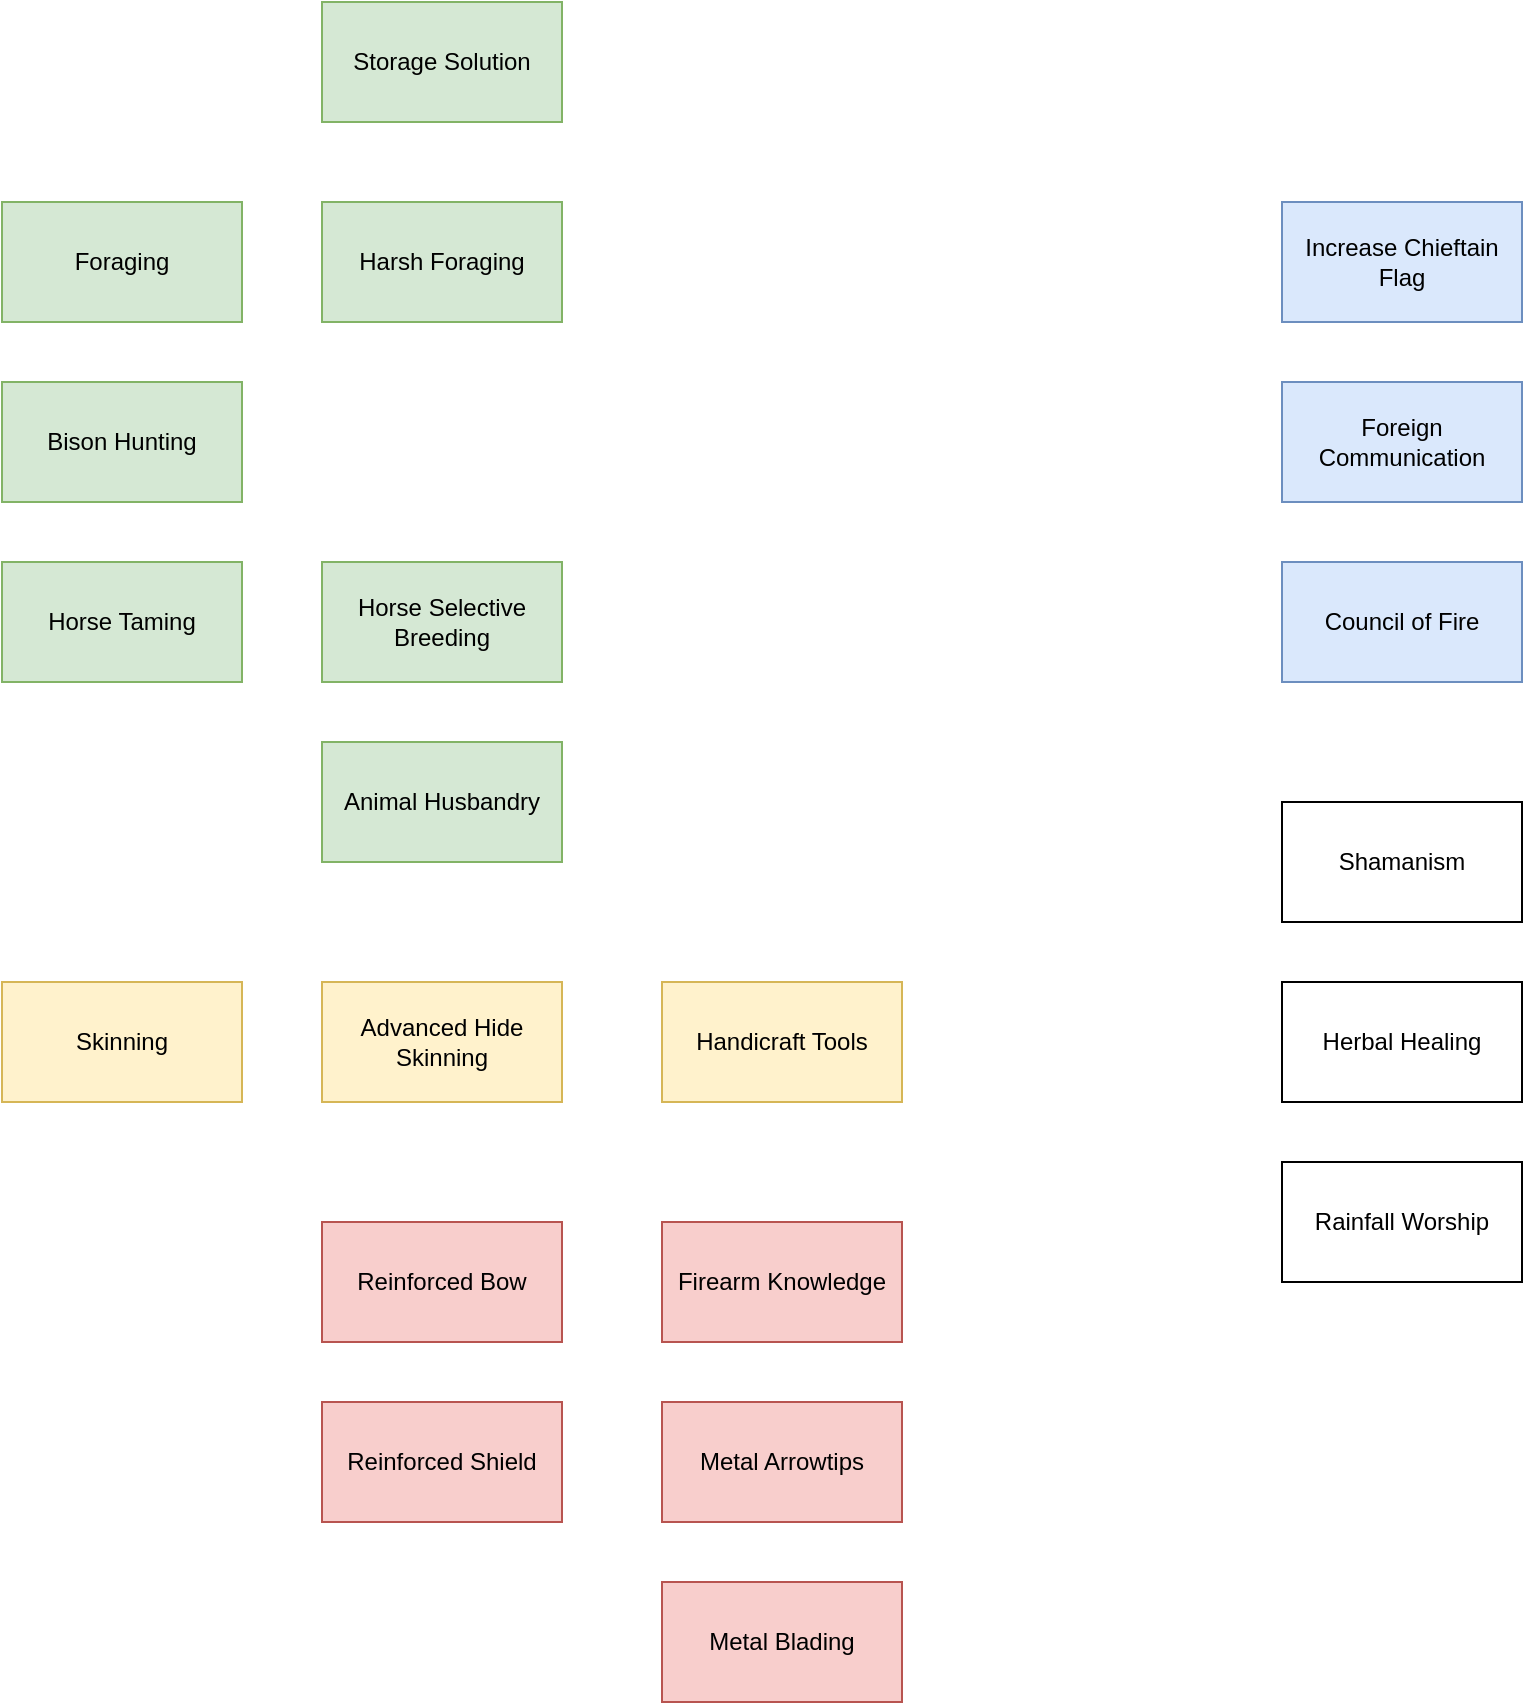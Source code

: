 <mxfile version="24.5.2" type="github">
  <diagram name="Page-1" id="UgdC-4bV6LWBSdgT-otf">
    <mxGraphModel dx="1373" dy="1543" grid="1" gridSize="10" guides="1" tooltips="1" connect="1" arrows="1" fold="1" page="1" pageScale="1" pageWidth="850" pageHeight="1100" math="0" shadow="0">
      <root>
        <mxCell id="0" />
        <mxCell id="1" parent="0" />
        <mxCell id="G6sVL2a6K9RXescYp-5z-1" value="Bison Hunting" style="rounded=0;whiteSpace=wrap;html=1;fillColor=#d5e8d4;strokeColor=#82b366;" vertex="1" parent="1">
          <mxGeometry x="110" y="50" width="120" height="60" as="geometry" />
        </mxCell>
        <mxCell id="G6sVL2a6K9RXescYp-5z-2" value="Horse Selective Breeding" style="rounded=0;whiteSpace=wrap;html=1;fillColor=#d5e8d4;strokeColor=#82b366;" vertex="1" parent="1">
          <mxGeometry x="270" y="140" width="120" height="60" as="geometry" />
        </mxCell>
        <mxCell id="G6sVL2a6K9RXescYp-5z-3" value="Animal Husbandry" style="rounded=0;whiteSpace=wrap;html=1;fillColor=#d5e8d4;strokeColor=#82b366;" vertex="1" parent="1">
          <mxGeometry x="270" y="230" width="120" height="60" as="geometry" />
        </mxCell>
        <mxCell id="G6sVL2a6K9RXescYp-5z-4" value="Foraging" style="rounded=0;whiteSpace=wrap;html=1;fillColor=#d5e8d4;strokeColor=#82b366;" vertex="1" parent="1">
          <mxGeometry x="110" y="-40" width="120" height="60" as="geometry" />
        </mxCell>
        <mxCell id="G6sVL2a6K9RXescYp-5z-5" value="Harsh Foraging" style="rounded=0;whiteSpace=wrap;html=1;fillColor=#d5e8d4;strokeColor=#82b366;" vertex="1" parent="1">
          <mxGeometry x="270" y="-40" width="120" height="60" as="geometry" />
        </mxCell>
        <mxCell id="G6sVL2a6K9RXescYp-5z-6" value="Storage Solution" style="rounded=0;whiteSpace=wrap;html=1;fillColor=#d5e8d4;strokeColor=#82b366;" vertex="1" parent="1">
          <mxGeometry x="270" y="-140" width="120" height="60" as="geometry" />
        </mxCell>
        <mxCell id="G6sVL2a6K9RXescYp-5z-7" value="Advanced Hide Skinning" style="rounded=0;whiteSpace=wrap;html=1;fillColor=#fff2cc;strokeColor=#d6b656;" vertex="1" parent="1">
          <mxGeometry x="270" y="350" width="120" height="60" as="geometry" />
        </mxCell>
        <mxCell id="G6sVL2a6K9RXescYp-5z-8" value="&lt;div&gt;&lt;span style=&quot;background-color: initial;&quot;&gt;Handicraft Tools&lt;/span&gt;&lt;br&gt;&lt;/div&gt;" style="rounded=0;whiteSpace=wrap;html=1;fillColor=#fff2cc;strokeColor=#d6b656;" vertex="1" parent="1">
          <mxGeometry x="440" y="350" width="120" height="60" as="geometry" />
        </mxCell>
        <mxCell id="G6sVL2a6K9RXescYp-5z-9" value="Foreign Communication" style="rounded=0;whiteSpace=wrap;html=1;fillColor=#dae8fc;strokeColor=#6c8ebf;" vertex="1" parent="1">
          <mxGeometry x="750" y="50" width="120" height="60" as="geometry" />
        </mxCell>
        <mxCell id="G6sVL2a6K9RXescYp-5z-10" value="Council of Fire" style="rounded=0;whiteSpace=wrap;html=1;fillColor=#dae8fc;strokeColor=#6c8ebf;" vertex="1" parent="1">
          <mxGeometry x="750" y="140" width="120" height="60" as="geometry" />
        </mxCell>
        <mxCell id="G6sVL2a6K9RXescYp-5z-11" value="Shamanism" style="rounded=0;whiteSpace=wrap;html=1;" vertex="1" parent="1">
          <mxGeometry x="750" y="260" width="120" height="60" as="geometry" />
        </mxCell>
        <mxCell id="G6sVL2a6K9RXescYp-5z-12" value="Herbal Healing" style="rounded=0;whiteSpace=wrap;html=1;" vertex="1" parent="1">
          <mxGeometry x="750" y="350" width="120" height="60" as="geometry" />
        </mxCell>
        <mxCell id="G6sVL2a6K9RXescYp-5z-13" value="Rainfall Worship" style="rounded=0;whiteSpace=wrap;html=1;" vertex="1" parent="1">
          <mxGeometry x="750" y="440" width="120" height="60" as="geometry" />
        </mxCell>
        <mxCell id="G6sVL2a6K9RXescYp-5z-14" value="Firearm Knowledge" style="rounded=0;whiteSpace=wrap;html=1;fillColor=#f8cecc;strokeColor=#b85450;" vertex="1" parent="1">
          <mxGeometry x="440" y="470" width="120" height="60" as="geometry" />
        </mxCell>
        <mxCell id="G6sVL2a6K9RXescYp-5z-15" value="Metal Arrowtips" style="rounded=0;whiteSpace=wrap;html=1;fillColor=#f8cecc;strokeColor=#b85450;" vertex="1" parent="1">
          <mxGeometry x="440" y="560" width="120" height="60" as="geometry" />
        </mxCell>
        <mxCell id="G6sVL2a6K9RXescYp-5z-16" value="Metal Blading" style="rounded=0;whiteSpace=wrap;html=1;fillColor=#f8cecc;strokeColor=#b85450;" vertex="1" parent="1">
          <mxGeometry x="440" y="650" width="120" height="60" as="geometry" />
        </mxCell>
        <mxCell id="G6sVL2a6K9RXescYp-5z-17" value="Reinforced Bow" style="rounded=0;whiteSpace=wrap;html=1;fillColor=#f8cecc;strokeColor=#b85450;" vertex="1" parent="1">
          <mxGeometry x="270" y="470" width="120" height="60" as="geometry" />
        </mxCell>
        <mxCell id="G6sVL2a6K9RXescYp-5z-18" value="Reinforced Shield" style="rounded=0;whiteSpace=wrap;html=1;fillColor=#f8cecc;strokeColor=#b85450;" vertex="1" parent="1">
          <mxGeometry x="270" y="560" width="120" height="60" as="geometry" />
        </mxCell>
        <mxCell id="G6sVL2a6K9RXescYp-5z-20" value="Horse Taming" style="rounded=0;whiteSpace=wrap;html=1;fillColor=#d5e8d4;strokeColor=#82b366;" vertex="1" parent="1">
          <mxGeometry x="110" y="140" width="120" height="60" as="geometry" />
        </mxCell>
        <mxCell id="G6sVL2a6K9RXescYp-5z-21" value="Increase Chieftain Flag" style="rounded=0;whiteSpace=wrap;html=1;fillColor=#dae8fc;strokeColor=#6c8ebf;" vertex="1" parent="1">
          <mxGeometry x="750" y="-40" width="120" height="60" as="geometry" />
        </mxCell>
        <mxCell id="G6sVL2a6K9RXescYp-5z-22" value="Skinning" style="rounded=0;whiteSpace=wrap;html=1;fillColor=#fff2cc;strokeColor=#d6b656;" vertex="1" parent="1">
          <mxGeometry x="110" y="350" width="120" height="60" as="geometry" />
        </mxCell>
      </root>
    </mxGraphModel>
  </diagram>
</mxfile>
